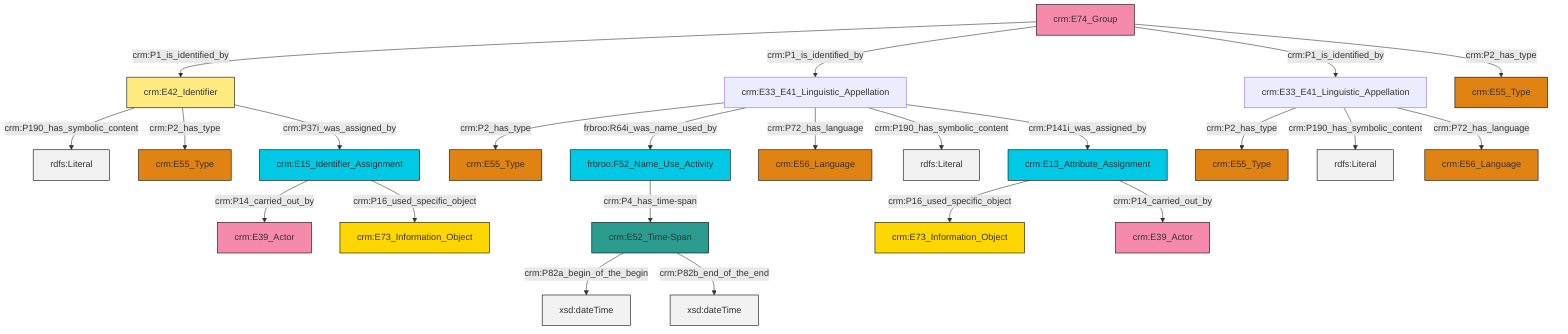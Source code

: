 graph TD
classDef Literal fill:#f2f2f2,stroke:#000000;
classDef CRM_Entity fill:#FFFFFF,stroke:#000000;
classDef Temporal_Entity fill:#00C9E6, stroke:#000000;
classDef Type fill:#E18312, stroke:#000000;
classDef Time-Span fill:#2C9C91, stroke:#000000;
classDef Appellation fill:#FFEB7F, stroke:#000000;
classDef Place fill:#008836, stroke:#000000;
classDef Persistent_Item fill:#B266B2, stroke:#000000;
classDef Conceptual_Object fill:#FFD700, stroke:#000000;
classDef Physical_Thing fill:#D2B48C, stroke:#000000;
classDef Actor fill:#f58aad, stroke:#000000;
classDef PC_Classes fill:#4ce600, stroke:#000000;
classDef Multi fill:#cccccc,stroke:#000000;

2["crm:E33_E41_Linguistic_Appellation"]:::Default -->|crm:P2_has_type| 3["crm:E55_Type"]:::Type
4["crm:E13_Attribute_Assignment"]:::Temporal_Entity -->|crm:P16_used_specific_object| 0["crm:E73_Information_Object"]:::Conceptual_Object
13["crm:E15_Identifier_Assignment"]:::Temporal_Entity -->|crm:P14_carried_out_by| 14["crm:E39_Actor"]:::Actor
11["crm:E33_E41_Linguistic_Appellation"]:::Default -->|crm:P2_has_type| 7["crm:E55_Type"]:::Type
17["crm:E52_Time-Span"]:::Time-Span -->|crm:P82a_begin_of_the_begin| 20[xsd:dateTime]:::Literal
25["frbroo:F52_Name_Use_Activity"]:::Temporal_Entity -->|crm:P4_has_time-span| 17["crm:E52_Time-Span"]:::Time-Span
26["crm:E42_Identifier"]:::Appellation -->|crm:P190_has_symbolic_content| 27[rdfs:Literal]:::Literal
21["crm:E74_Group"]:::Actor -->|crm:P1_is_identified_by| 26["crm:E42_Identifier"]:::Appellation
11["crm:E33_E41_Linguistic_Appellation"]:::Default -->|frbroo:R64i_was_name_used_by| 25["frbroo:F52_Name_Use_Activity"]:::Temporal_Entity
26["crm:E42_Identifier"]:::Appellation -->|crm:P2_has_type| 28["crm:E55_Type"]:::Type
2["crm:E33_E41_Linguistic_Appellation"]:::Default -->|crm:P190_has_symbolic_content| 29[rdfs:Literal]:::Literal
11["crm:E33_E41_Linguistic_Appellation"]:::Default -->|crm:P72_has_language| 23["crm:E56_Language"]:::Type
17["crm:E52_Time-Span"]:::Time-Span -->|crm:P82b_end_of_the_end| 32[xsd:dateTime]:::Literal
26["crm:E42_Identifier"]:::Appellation -->|crm:P37i_was_assigned_by| 13["crm:E15_Identifier_Assignment"]:::Temporal_Entity
11["crm:E33_E41_Linguistic_Appellation"]:::Default -->|crm:P190_has_symbolic_content| 35[rdfs:Literal]:::Literal
2["crm:E33_E41_Linguistic_Appellation"]:::Default -->|crm:P72_has_language| 30["crm:E56_Language"]:::Type
13["crm:E15_Identifier_Assignment"]:::Temporal_Entity -->|crm:P16_used_specific_object| 9["crm:E73_Information_Object"]:::Conceptual_Object
21["crm:E74_Group"]:::Actor -->|crm:P1_is_identified_by| 11["crm:E33_E41_Linguistic_Appellation"]:::Default
11["crm:E33_E41_Linguistic_Appellation"]:::Default -->|crm:P141i_was_assigned_by| 4["crm:E13_Attribute_Assignment"]:::Temporal_Entity
4["crm:E13_Attribute_Assignment"]:::Temporal_Entity -->|crm:P14_carried_out_by| 15["crm:E39_Actor"]:::Actor
21["crm:E74_Group"]:::Actor -->|crm:P1_is_identified_by| 2["crm:E33_E41_Linguistic_Appellation"]:::Default
21["crm:E74_Group"]:::Actor -->|crm:P2_has_type| 38["crm:E55_Type"]:::Type